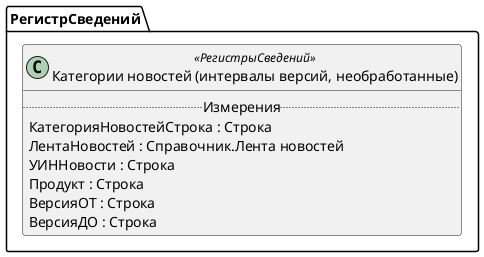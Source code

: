 ﻿@startuml КатегорииНовостейИнтервалыВерсийНеобработанные
'!include templates.wsd
'..\include templates.wsd
class РегистрСведений.КатегорииНовостейИнтервалыВерсийНеобработанные as "Категории новостей (интервалы версий, необработанные)" <<РегистрыСведений>>
{
..Измерения..
КатегорияНовостейСтрока : Строка
ЛентаНовостей : Справочник.Лента новостей
УИННовости : Строка
Продукт : Строка
ВерсияОТ : Строка
ВерсияДО : Строка
}
@enduml
